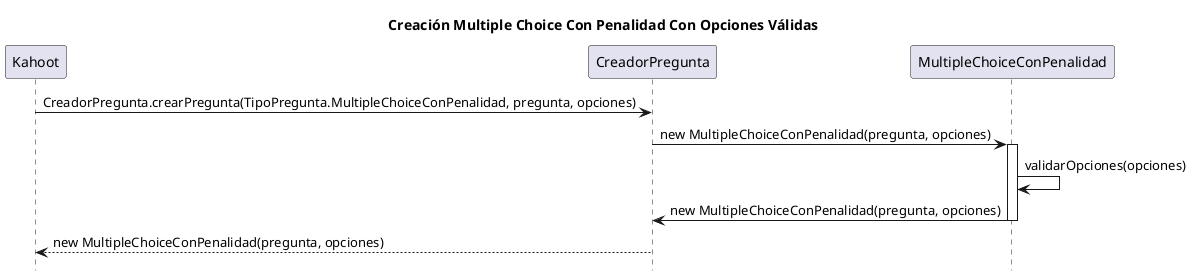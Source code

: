 @startuml
title Creación Multiple Choice Con Penalidad Con Opciones Válidas
hide footbox

Kahoot -> CreadorPregunta: CreadorPregunta.crearPregunta(TipoPregunta.MultipleChoiceConPenalidad, pregunta, opciones)
CreadorPregunta -> MultipleChoiceConPenalidad: new MultipleChoiceConPenalidad(pregunta, opciones)

activate MultipleChoiceConPenalidad
MultipleChoiceConPenalidad -> MultipleChoiceConPenalidad: validarOpciones(opciones)
MultipleChoiceConPenalidad -> CreadorPregunta: new MultipleChoiceConPenalidad(pregunta, opciones)
deactivate MultipleChoiceConPenalidad

CreadorPregunta --> Kahoot: new MultipleChoiceConPenalidad(pregunta, opciones)
@enduml